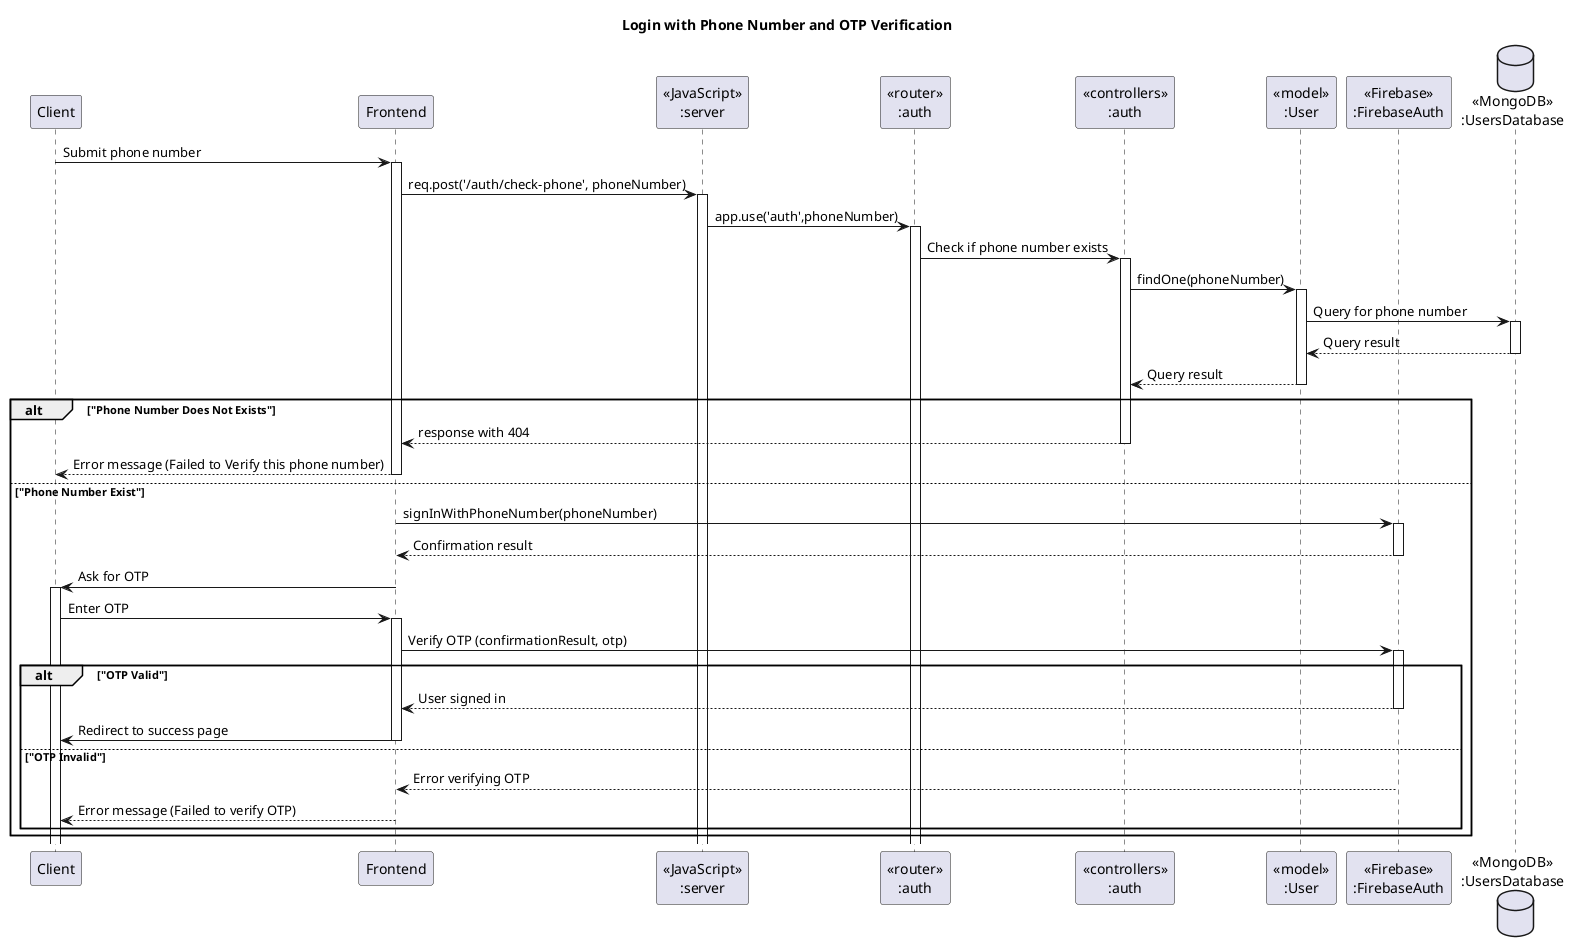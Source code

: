 @startuml Login with Phone Number and OTP Verification
title "Login with Phone Number and OTP Verification"

participant "Client" as client
participant "Frontend" as frontend
participant "<<JavaScript>>\n:server" as server
participant "<<router>>\n:auth" as routerAuth
participant "<<controllers>>\n:auth" as controllersAuth
participant "<<model>>\n:User" as modelUser
participant "<<Firebase>>\n:FirebaseAuth" as firebaseAuth
database "<<MongoDB>>\n:UsersDatabase" as usersDatabase

client -> frontend ++ : Submit phone number
frontend -> server ++ : req.post('/auth/check-phone', phoneNumber)
server -> routerAuth ++ : app.use('auth',phoneNumber)
routerAuth -> controllersAuth ++ : Check if phone number exists
controllersAuth -> modelUser ++ : findOne(phoneNumber)
modelUser -> usersDatabase ++ : Query for phone number
usersDatabase --> modelUser -- : Query result
modelUser --> controllersAuth -- : Query result

alt "Phone Number Does Not Exists"
controllersAuth --> frontend -- : response with 404
frontend --> client -- : Error message (Failed to Verify this phone number)

else "Phone Number Exist"
frontend -> firebaseAuth ++ : signInWithPhoneNumber(phoneNumber)
firebaseAuth --> frontend -- : Confirmation result

frontend -> client ++ : Ask for OTP
client -> frontend ++ : Enter OTP
frontend -> firebaseAuth ++ : Verify OTP (confirmationResult, otp)

alt "OTP Valid"
firebaseAuth --> frontend -- : User signed in
frontend -> client -- : Redirect to success page

else "OTP Invalid"
firebaseAuth --> frontend -- : Error verifying OTP
frontend --> client -- : Error message (Failed to verify OTP)
end
end
@enduml